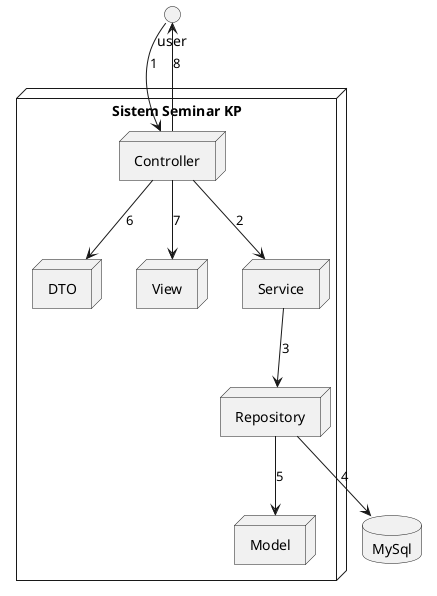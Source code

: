 @startuml
'https://plantuml.com/sequence-diagram

node "Sistem Seminar KP"{
    node "DTO" as dto
    node "Model" as model
    node "Controller" as controller
    node "View" as view
    node "Service" as service
    node "Repository" as repository
}

database "MySql" as mysql

user --> controller : 1
controller --> service : 2
service --> repository: 3
repository --> mysql : 4
repository --> model : 5
controller --> dto : 6
controller --> view : 7
controller --> user : 8




@enduml